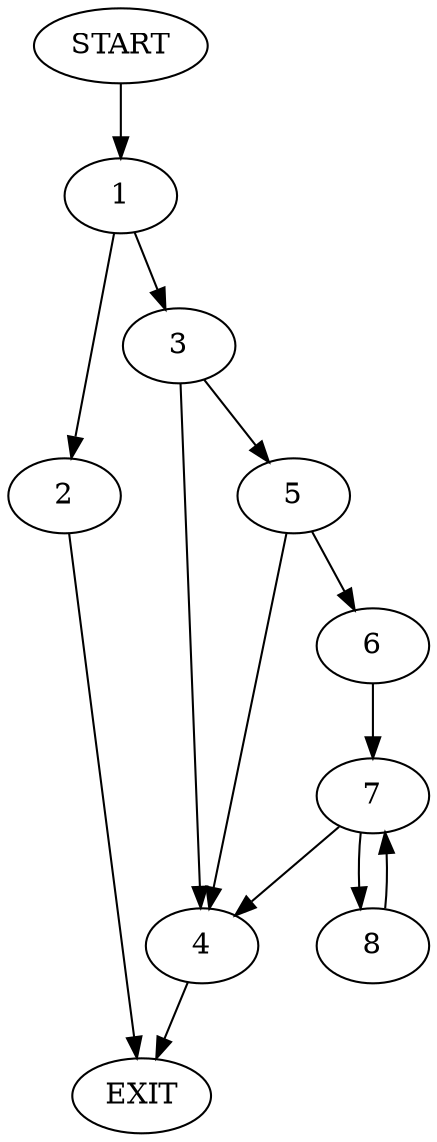 digraph {
0 [label="START"]
9 [label="EXIT"]
0 -> 1
1 -> 2
1 -> 3
2 -> 9
3 -> 4
3 -> 5
4 -> 9
5 -> 4
5 -> 6
6 -> 7
7 -> 8
7 -> 4
8 -> 7
}
